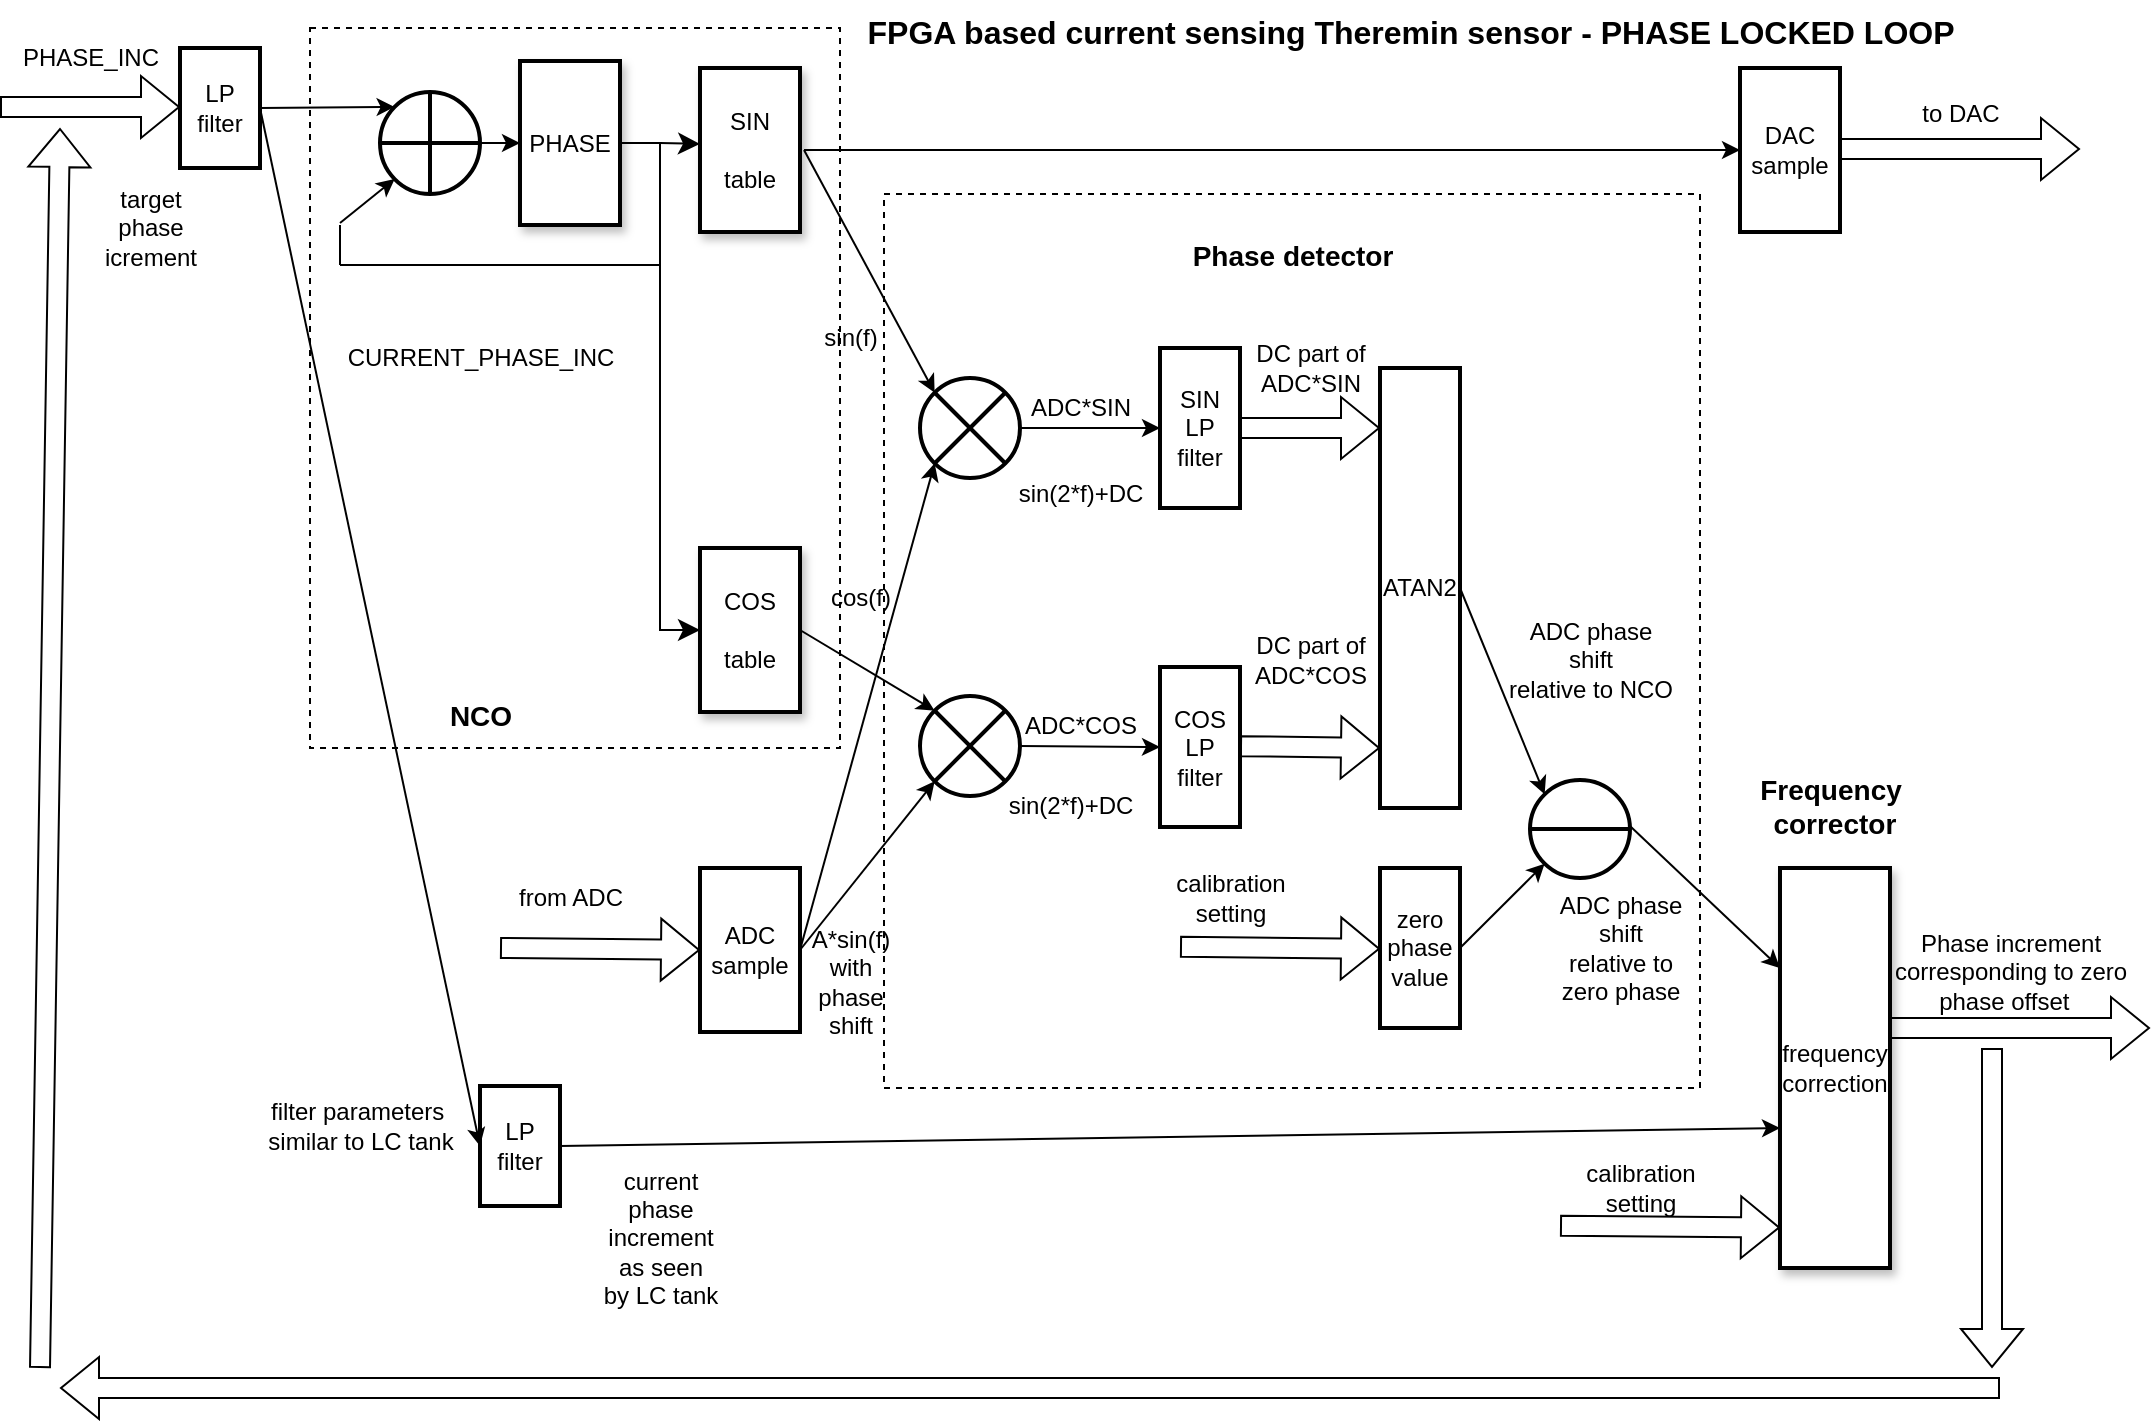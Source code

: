 <mxfile version="22.1.17" type="device">
  <diagram name="Страница — 1" id="awgZQZ2jNbD-N3x762fQ">
    <mxGraphModel dx="1500" dy="757" grid="1" gridSize="10" guides="1" tooltips="1" connect="1" arrows="1" fold="1" page="1" pageScale="1" pageWidth="1169" pageHeight="827" math="0" shadow="0">
      <root>
        <mxCell id="0" />
        <mxCell id="1" parent="0" />
        <mxCell id="97ZNiib0oYw3oGOegRlO-22" value="" style="rounded=0;whiteSpace=wrap;html=1;fillColor=none;dashed=1;" vertex="1" parent="1">
          <mxGeometry x="165" y="40" width="265" height="360" as="geometry" />
        </mxCell>
        <mxCell id="97ZNiib0oYw3oGOegRlO-28" value="" style="rounded=0;whiteSpace=wrap;html=1;fillColor=none;dashed=1;" vertex="1" parent="1">
          <mxGeometry x="452" y="123" width="408" height="447" as="geometry" />
        </mxCell>
        <mxCell id="49Ez8LQvkiXUo5bIbuk2-1" value="PHASE" style="rounded=0;whiteSpace=wrap;html=1;strokeWidth=2;shadow=1;" parent="1" vertex="1">
          <mxGeometry x="270" y="56.5" width="50" height="82" as="geometry" />
        </mxCell>
        <mxCell id="49Ez8LQvkiXUo5bIbuk2-2" value="LP &lt;br&gt;filter" style="rounded=0;whiteSpace=wrap;html=1;strokeWidth=2;" parent="1" vertex="1">
          <mxGeometry x="100" y="50" width="40" height="60" as="geometry" />
        </mxCell>
        <mxCell id="49Ez8LQvkiXUo5bIbuk2-4" value="PHASE_INC" style="text;html=1;align=center;verticalAlign=middle;resizable=0;points=[];autosize=1;strokeColor=none;fillColor=none;" parent="1" vertex="1">
          <mxGeometry x="10" y="40" width="90" height="30" as="geometry" />
        </mxCell>
        <mxCell id="49Ez8LQvkiXUo5bIbuk2-9" style="edgeStyle=orthogonalEdgeStyle;rounded=0;orthogonalLoop=1;jettySize=auto;html=1;exitX=1;exitY=0.5;exitDx=0;exitDy=0;entryX=0;entryY=0.5;entryDx=0;entryDy=0;" parent="1" source="49Ez8LQvkiXUo5bIbuk2-7" target="49Ez8LQvkiXUo5bIbuk2-1" edge="1">
          <mxGeometry relative="1" as="geometry" />
        </mxCell>
        <mxCell id="49Ez8LQvkiXUo5bIbuk2-7" value="" style="shape=orEllipse;perimeter=ellipsePerimeter;whiteSpace=wrap;html=1;backgroundOutline=1;strokeWidth=2;shadow=0;" parent="1" vertex="1">
          <mxGeometry x="200" y="72" width="50" height="51" as="geometry" />
        </mxCell>
        <mxCell id="49Ez8LQvkiXUo5bIbuk2-12" value="SIN&lt;br&gt;&lt;br&gt;table" style="rounded=0;whiteSpace=wrap;html=1;strokeWidth=2;perimeterSpacing=2;shadow=1;" parent="1" vertex="1">
          <mxGeometry x="360" y="60" width="50" height="82" as="geometry" />
        </mxCell>
        <mxCell id="49Ez8LQvkiXUo5bIbuk2-13" value="COS&lt;br&gt;&lt;br&gt;table" style="rounded=0;whiteSpace=wrap;html=1;strokeWidth=2;shadow=1;" parent="1" vertex="1">
          <mxGeometry x="360" y="300" width="50" height="82" as="geometry" />
        </mxCell>
        <mxCell id="49Ez8LQvkiXUo5bIbuk2-15" value="" style="edgeStyle=elbowEdgeStyle;elbow=horizontal;endArrow=classic;html=1;curved=0;rounded=0;endSize=8;startSize=8;entryX=0;entryY=0.5;entryDx=0;entryDy=0;exitX=1;exitY=0.5;exitDx=0;exitDy=0;" parent="1" source="49Ez8LQvkiXUo5bIbuk2-1" edge="1">
          <mxGeometry width="50" height="50" relative="1" as="geometry">
            <mxPoint x="280" y="257" as="sourcePoint" />
            <mxPoint x="360" y="98" as="targetPoint" />
          </mxGeometry>
        </mxCell>
        <mxCell id="49Ez8LQvkiXUo5bIbuk2-16" value="" style="edgeStyle=elbowEdgeStyle;elbow=horizontal;endArrow=classic;html=1;curved=0;rounded=0;endSize=8;startSize=8;entryX=0;entryY=0.5;entryDx=0;entryDy=0;exitX=1;exitY=0.5;exitDx=0;exitDy=0;" parent="1" source="49Ez8LQvkiXUo5bIbuk2-1" target="49Ez8LQvkiXUo5bIbuk2-13" edge="1">
          <mxGeometry width="50" height="50" relative="1" as="geometry">
            <mxPoint x="230" y="320" as="sourcePoint" />
            <mxPoint x="280" y="270" as="targetPoint" />
          </mxGeometry>
        </mxCell>
        <mxCell id="49Ez8LQvkiXUo5bIbuk2-17" value="" style="shape=sumEllipse;perimeter=ellipsePerimeter;whiteSpace=wrap;html=1;backgroundOutline=1;strokeWidth=2;" parent="1" vertex="1">
          <mxGeometry x="470" y="215" width="50" height="50" as="geometry" />
        </mxCell>
        <mxCell id="49Ez8LQvkiXUo5bIbuk2-18" value="" style="shape=sumEllipse;perimeter=ellipsePerimeter;whiteSpace=wrap;html=1;backgroundOutline=1;strokeWidth=2;" parent="1" vertex="1">
          <mxGeometry x="470" y="374" width="50" height="50" as="geometry" />
        </mxCell>
        <mxCell id="49Ez8LQvkiXUo5bIbuk2-21" value="" style="endArrow=classic;html=1;rounded=0;entryX=0;entryY=0;entryDx=0;entryDy=0;exitX=1;exitY=0.5;exitDx=0;exitDy=0;" parent="1" source="49Ez8LQvkiXUo5bIbuk2-12" target="49Ez8LQvkiXUo5bIbuk2-17" edge="1">
          <mxGeometry width="50" height="50" relative="1" as="geometry">
            <mxPoint x="440" y="123" as="sourcePoint" />
            <mxPoint x="508.787" y="151.787" as="targetPoint" />
          </mxGeometry>
        </mxCell>
        <mxCell id="49Ez8LQvkiXUo5bIbuk2-22" value="" style="endArrow=classic;html=1;rounded=0;entryX=0;entryY=0;entryDx=0;entryDy=0;exitX=1;exitY=0.5;exitDx=0;exitDy=0;" parent="1" source="49Ez8LQvkiXUo5bIbuk2-13" target="49Ez8LQvkiXUo5bIbuk2-18" edge="1">
          <mxGeometry width="50" height="50" relative="1" as="geometry">
            <mxPoint x="440" y="390" as="sourcePoint" />
            <mxPoint x="495" y="424" as="targetPoint" />
          </mxGeometry>
        </mxCell>
        <mxCell id="49Ez8LQvkiXUo5bIbuk2-23" value="ADC&lt;br&gt;sample" style="rounded=0;whiteSpace=wrap;html=1;strokeWidth=2;" parent="1" vertex="1">
          <mxGeometry x="360" y="460" width="50" height="82" as="geometry" />
        </mxCell>
        <mxCell id="49Ez8LQvkiXUo5bIbuk2-27" value="" style="shape=flexArrow;endArrow=classic;html=1;rounded=0;entryX=0;entryY=0.5;entryDx=0;entryDy=0;" parent="1" target="49Ez8LQvkiXUo5bIbuk2-23" edge="1">
          <mxGeometry width="50" height="50" relative="1" as="geometry">
            <mxPoint x="260" y="500" as="sourcePoint" />
            <mxPoint x="370" y="524" as="targetPoint" />
          </mxGeometry>
        </mxCell>
        <mxCell id="49Ez8LQvkiXUo5bIbuk2-31" value="" style="endArrow=classic;html=1;rounded=0;entryX=0;entryY=1;entryDx=0;entryDy=0;exitX=1;exitY=0.5;exitDx=0;exitDy=0;" parent="1" source="49Ez8LQvkiXUo5bIbuk2-23" target="49Ez8LQvkiXUo5bIbuk2-17" edge="1">
          <mxGeometry width="50" height="50" relative="1" as="geometry">
            <mxPoint x="440" y="460" as="sourcePoint" />
            <mxPoint x="370" y="340" as="targetPoint" />
          </mxGeometry>
        </mxCell>
        <mxCell id="49Ez8LQvkiXUo5bIbuk2-32" value="" style="endArrow=classic;html=1;rounded=0;entryX=0;entryY=1;entryDx=0;entryDy=0;exitX=1;exitY=0.5;exitDx=0;exitDy=0;" parent="1" source="49Ez8LQvkiXUo5bIbuk2-23" target="49Ez8LQvkiXUo5bIbuk2-18" edge="1">
          <mxGeometry width="50" height="50" relative="1" as="geometry">
            <mxPoint x="440" y="514" as="sourcePoint" />
            <mxPoint x="490" y="464" as="targetPoint" />
          </mxGeometry>
        </mxCell>
        <mxCell id="49Ez8LQvkiXUo5bIbuk2-43" value="" style="endArrow=classic;html=1;rounded=0;exitX=1;exitY=0.5;exitDx=0;exitDy=0;entryX=0;entryY=0.5;entryDx=0;entryDy=0;" parent="1" source="49Ez8LQvkiXUo5bIbuk2-17" target="49Ez8LQvkiXUo5bIbuk2-93" edge="1">
          <mxGeometry width="50" height="50" relative="1" as="geometry">
            <mxPoint x="580" y="170" as="sourcePoint" />
            <mxPoint x="560" y="240" as="targetPoint" />
          </mxGeometry>
        </mxCell>
        <mxCell id="49Ez8LQvkiXUo5bIbuk2-56" value="" style="endArrow=classic;html=1;rounded=0;exitX=1;exitY=0.5;exitDx=0;exitDy=0;entryX=0;entryY=0.5;entryDx=0;entryDy=0;" parent="1" source="49Ez8LQvkiXUo5bIbuk2-18" target="49Ez8LQvkiXUo5bIbuk2-92" edge="1">
          <mxGeometry width="50" height="50" relative="1" as="geometry">
            <mxPoint x="560" y="434" as="sourcePoint" />
            <mxPoint x="560" y="399" as="targetPoint" />
          </mxGeometry>
        </mxCell>
        <mxCell id="49Ez8LQvkiXUo5bIbuk2-59" value="DAC&lt;br&gt;sample" style="rounded=0;whiteSpace=wrap;html=1;strokeWidth=2;" parent="1" vertex="1">
          <mxGeometry x="880" y="60" width="50" height="82" as="geometry" />
        </mxCell>
        <mxCell id="49Ez8LQvkiXUo5bIbuk2-60" value="" style="endArrow=classic;html=1;rounded=0;entryX=0;entryY=0.5;entryDx=0;entryDy=0;exitX=1;exitY=0.5;exitDx=0;exitDy=0;" parent="1" source="49Ez8LQvkiXUo5bIbuk2-12" target="49Ez8LQvkiXUo5bIbuk2-59" edge="1">
          <mxGeometry width="50" height="50" relative="1" as="geometry">
            <mxPoint x="461" y="68" as="sourcePoint" />
            <mxPoint x="560" y="134" as="targetPoint" />
          </mxGeometry>
        </mxCell>
        <mxCell id="49Ez8LQvkiXUo5bIbuk2-61" value="" style="shape=flexArrow;endArrow=classic;html=1;rounded=0;entryX=0;entryY=0.5;entryDx=0;entryDy=0;" parent="1" edge="1">
          <mxGeometry width="50" height="50" relative="1" as="geometry">
            <mxPoint x="930" y="100.5" as="sourcePoint" />
            <mxPoint x="1050" y="100.5" as="targetPoint" />
          </mxGeometry>
        </mxCell>
        <mxCell id="49Ez8LQvkiXUo5bIbuk2-62" value="" style="endArrow=classic;html=1;rounded=0;entryX=0;entryY=0;entryDx=0;entryDy=0;exitX=1;exitY=0.5;exitDx=0;exitDy=0;" parent="1" source="49Ez8LQvkiXUo5bIbuk2-2" target="49Ez8LQvkiXUo5bIbuk2-7" edge="1">
          <mxGeometry width="50" height="50" relative="1" as="geometry">
            <mxPoint x="140" y="37.5" as="sourcePoint" />
            <mxPoint x="190" y="-12.5" as="targetPoint" />
          </mxGeometry>
        </mxCell>
        <mxCell id="49Ez8LQvkiXUo5bIbuk2-63" value="" style="endArrow=none;html=1;rounded=0;" parent="1" edge="1">
          <mxGeometry width="50" height="50" relative="1" as="geometry">
            <mxPoint x="180" y="158.5" as="sourcePoint" />
            <mxPoint x="340" y="158.5" as="targetPoint" />
          </mxGeometry>
        </mxCell>
        <mxCell id="49Ez8LQvkiXUo5bIbuk2-64" value="" style="endArrow=none;html=1;rounded=0;" parent="1" edge="1">
          <mxGeometry width="50" height="50" relative="1" as="geometry">
            <mxPoint x="180" y="158.5" as="sourcePoint" />
            <mxPoint x="180" y="138.5" as="targetPoint" />
          </mxGeometry>
        </mxCell>
        <mxCell id="49Ez8LQvkiXUo5bIbuk2-65" value="" style="endArrow=classic;html=1;rounded=0;entryX=0;entryY=1;entryDx=0;entryDy=0;" parent="1" target="49Ez8LQvkiXUo5bIbuk2-7" edge="1">
          <mxGeometry width="50" height="50" relative="1" as="geometry">
            <mxPoint x="180" y="137.5" as="sourcePoint" />
            <mxPoint x="140" y="127.5" as="targetPoint" />
          </mxGeometry>
        </mxCell>
        <mxCell id="49Ez8LQvkiXUo5bIbuk2-66" value="from ADC" style="text;html=1;align=center;verticalAlign=middle;resizable=0;points=[];autosize=1;strokeColor=none;fillColor=none;" parent="1" vertex="1">
          <mxGeometry x="255" y="460" width="80" height="30" as="geometry" />
        </mxCell>
        <mxCell id="49Ez8LQvkiXUo5bIbuk2-67" value="to DAC" style="text;html=1;align=center;verticalAlign=middle;resizable=0;points=[];autosize=1;strokeColor=none;fillColor=none;" parent="1" vertex="1">
          <mxGeometry x="960" y="68" width="60" height="30" as="geometry" />
        </mxCell>
        <mxCell id="49Ez8LQvkiXUo5bIbuk2-92" value="COS&lt;br&gt;LP&lt;br&gt;filter" style="rounded=0;whiteSpace=wrap;html=1;strokeWidth=2;" parent="1" vertex="1">
          <mxGeometry x="590" y="359.5" width="40" height="80" as="geometry" />
        </mxCell>
        <mxCell id="49Ez8LQvkiXUo5bIbuk2-93" value="SIN&lt;br&gt;LP&lt;br&gt;filter" style="rounded=0;whiteSpace=wrap;html=1;strokeWidth=2;" parent="1" vertex="1">
          <mxGeometry x="590" y="200" width="40" height="80" as="geometry" />
        </mxCell>
        <mxCell id="49Ez8LQvkiXUo5bIbuk2-95" value="" style="shape=flexArrow;endArrow=classic;html=1;rounded=0;exitX=1;exitY=0.5;exitDx=0;exitDy=0;" parent="1" source="49Ez8LQvkiXUo5bIbuk2-93" edge="1">
          <mxGeometry width="50" height="50" relative="1" as="geometry">
            <mxPoint x="630" y="245.5" as="sourcePoint" />
            <mxPoint x="700" y="240" as="targetPoint" />
          </mxGeometry>
        </mxCell>
        <mxCell id="49Ez8LQvkiXUo5bIbuk2-96" value="" style="shape=flexArrow;endArrow=classic;html=1;rounded=0;exitX=1;exitY=0.5;exitDx=0;exitDy=0;" parent="1" edge="1">
          <mxGeometry width="50" height="50" relative="1" as="geometry">
            <mxPoint x="630" y="399.07" as="sourcePoint" />
            <mxPoint x="700" y="400" as="targetPoint" />
          </mxGeometry>
        </mxCell>
        <mxCell id="49Ez8LQvkiXUo5bIbuk2-98" value="DC part of&lt;br&gt;ADC*SIN" style="text;html=1;align=center;verticalAlign=middle;resizable=0;points=[];autosize=1;strokeColor=none;fillColor=none;" parent="1" vertex="1">
          <mxGeometry x="625" y="190" width="80" height="40" as="geometry" />
        </mxCell>
        <mxCell id="49Ez8LQvkiXUo5bIbuk2-99" value="DC part of&lt;br&gt;ADC*COS" style="text;html=1;align=center;verticalAlign=middle;resizable=0;points=[];autosize=1;strokeColor=none;fillColor=none;" parent="1" vertex="1">
          <mxGeometry x="625" y="335.5" width="80" height="40" as="geometry" />
        </mxCell>
        <mxCell id="49Ez8LQvkiXUo5bIbuk2-101" value="&lt;font style=&quot;font-size: 16px;&quot;&gt;&lt;b&gt;FPGA based current sensing Theremin sensor - PHASE LOCKED LOOP&lt;/b&gt;&lt;/font&gt;" style="text;html=1;align=center;verticalAlign=middle;resizable=0;points=[];autosize=1;strokeColor=none;fillColor=none;" parent="1" vertex="1">
          <mxGeometry x="430" y="26.5" width="570" height="30" as="geometry" />
        </mxCell>
        <mxCell id="49Ez8LQvkiXUo5bIbuk2-102" value="LP &lt;br&gt;filter" style="rounded=0;whiteSpace=wrap;html=1;strokeWidth=2;" parent="1" vertex="1">
          <mxGeometry x="250" y="569" width="40" height="60" as="geometry" />
        </mxCell>
        <mxCell id="49Ez8LQvkiXUo5bIbuk2-103" value="" style="endArrow=classic;html=1;rounded=0;entryX=0;entryY=0.5;entryDx=0;entryDy=0;exitX=1;exitY=0.5;exitDx=0;exitDy=0;" parent="1" source="49Ez8LQvkiXUo5bIbuk2-2" target="49Ez8LQvkiXUo5bIbuk2-102" edge="1">
          <mxGeometry width="50" height="50" relative="1" as="geometry">
            <mxPoint x="150" y="90" as="sourcePoint" />
            <mxPoint x="217" y="90" as="targetPoint" />
          </mxGeometry>
        </mxCell>
        <mxCell id="49Ez8LQvkiXUo5bIbuk2-104" value="" style="shape=flexArrow;endArrow=classic;html=1;rounded=0;exitX=1;exitY=0.5;exitDx=0;exitDy=0;" parent="1" edge="1">
          <mxGeometry width="50" height="50" relative="1" as="geometry">
            <mxPoint x="10" y="79.5" as="sourcePoint" />
            <mxPoint x="100" y="79.5" as="targetPoint" />
          </mxGeometry>
        </mxCell>
        <mxCell id="49Ez8LQvkiXUo5bIbuk2-105" value="target&lt;br&gt;phase&lt;br&gt;icrement" style="text;html=1;align=center;verticalAlign=middle;resizable=0;points=[];autosize=1;strokeColor=none;fillColor=none;" parent="1" vertex="1">
          <mxGeometry x="50" y="110" width="70" height="60" as="geometry" />
        </mxCell>
        <mxCell id="49Ez8LQvkiXUo5bIbuk2-106" value="current&lt;br&gt;phase&lt;br&gt;increment&lt;br&gt;as seen&lt;br&gt;by LC tank" style="text;html=1;align=center;verticalAlign=middle;resizable=0;points=[];autosize=1;strokeColor=none;fillColor=none;" parent="1" vertex="1">
          <mxGeometry x="300" y="600" width="80" height="90" as="geometry" />
        </mxCell>
        <mxCell id="49Ez8LQvkiXUo5bIbuk2-107" value="CURRENT_PHASE_INC" style="text;html=1;align=center;verticalAlign=middle;resizable=0;points=[];autosize=1;strokeColor=none;fillColor=none;" parent="1" vertex="1">
          <mxGeometry x="170" y="190" width="160" height="30" as="geometry" />
        </mxCell>
        <mxCell id="97ZNiib0oYw3oGOegRlO-1" value="ADC*SIN" style="text;html=1;align=center;verticalAlign=middle;resizable=0;points=[];autosize=1;strokeColor=none;fillColor=none;" vertex="1" parent="1">
          <mxGeometry x="515" y="215" width="70" height="30" as="geometry" />
        </mxCell>
        <mxCell id="97ZNiib0oYw3oGOegRlO-2" value="ADC*COS" style="text;html=1;align=center;verticalAlign=middle;resizable=0;points=[];autosize=1;strokeColor=none;fillColor=none;" vertex="1" parent="1">
          <mxGeometry x="510" y="374" width="80" height="30" as="geometry" />
        </mxCell>
        <mxCell id="97ZNiib0oYw3oGOegRlO-3" value="ATAN2" style="rounded=0;whiteSpace=wrap;html=1;strokeWidth=2;" vertex="1" parent="1">
          <mxGeometry x="700" y="210" width="40" height="220" as="geometry" />
        </mxCell>
        <mxCell id="97ZNiib0oYw3oGOegRlO-5" value="ADC phase&lt;br&gt;shift &lt;br&gt;relative to NCO" style="text;html=1;align=center;verticalAlign=middle;resizable=0;points=[];autosize=1;strokeColor=none;fillColor=none;" vertex="1" parent="1">
          <mxGeometry x="750" y="325.5" width="110" height="60" as="geometry" />
        </mxCell>
        <mxCell id="97ZNiib0oYw3oGOegRlO-6" value="" style="shape=lineEllipse;perimeter=ellipsePerimeter;whiteSpace=wrap;html=1;backgroundOutline=1;strokeWidth=2;" vertex="1" parent="1">
          <mxGeometry x="775" y="416" width="50" height="49" as="geometry" />
        </mxCell>
        <mxCell id="97ZNiib0oYw3oGOegRlO-7" value="zero phase&lt;br&gt;value" style="rounded=0;whiteSpace=wrap;html=1;strokeWidth=2;" vertex="1" parent="1">
          <mxGeometry x="700" y="460" width="40" height="80" as="geometry" />
        </mxCell>
        <mxCell id="97ZNiib0oYw3oGOegRlO-8" value="" style="endArrow=classic;html=1;rounded=0;exitX=1;exitY=0.5;exitDx=0;exitDy=0;entryX=0;entryY=0;entryDx=0;entryDy=0;" edge="1" parent="1" source="97ZNiib0oYw3oGOegRlO-3" target="97ZNiib0oYw3oGOegRlO-6">
          <mxGeometry width="50" height="50" relative="1" as="geometry">
            <mxPoint x="870" y="470" as="sourcePoint" />
            <mxPoint x="920" y="420" as="targetPoint" />
          </mxGeometry>
        </mxCell>
        <mxCell id="97ZNiib0oYw3oGOegRlO-9" value="" style="endArrow=classic;html=1;rounded=0;exitX=1;exitY=0.5;exitDx=0;exitDy=0;entryX=0;entryY=1;entryDx=0;entryDy=0;" edge="1" parent="1" source="97ZNiib0oYw3oGOegRlO-7" target="97ZNiib0oYw3oGOegRlO-6">
          <mxGeometry width="50" height="50" relative="1" as="geometry">
            <mxPoint x="870" y="470" as="sourcePoint" />
            <mxPoint x="920" y="420" as="targetPoint" />
          </mxGeometry>
        </mxCell>
        <mxCell id="97ZNiib0oYw3oGOegRlO-10" value="frequency&lt;br&gt;correction" style="rounded=0;whiteSpace=wrap;html=1;strokeWidth=2;shadow=1;" vertex="1" parent="1">
          <mxGeometry x="900" y="460" width="55" height="200" as="geometry" />
        </mxCell>
        <mxCell id="97ZNiib0oYw3oGOegRlO-11" value="" style="endArrow=classic;html=1;rounded=0;exitX=1;exitY=0.5;exitDx=0;exitDy=0;" edge="1" parent="1" source="49Ez8LQvkiXUo5bIbuk2-102">
          <mxGeometry width="50" height="50" relative="1" as="geometry">
            <mxPoint x="520" y="450" as="sourcePoint" />
            <mxPoint x="900" y="590" as="targetPoint" />
          </mxGeometry>
        </mxCell>
        <mxCell id="97ZNiib0oYw3oGOegRlO-12" value="" style="endArrow=classic;html=1;rounded=0;entryX=0;entryY=0.25;entryDx=0;entryDy=0;" edge="1" parent="1" target="97ZNiib0oYw3oGOegRlO-10">
          <mxGeometry width="50" height="50" relative="1" as="geometry">
            <mxPoint x="825" y="439" as="sourcePoint" />
            <mxPoint x="875" y="389" as="targetPoint" />
          </mxGeometry>
        </mxCell>
        <mxCell id="97ZNiib0oYw3oGOegRlO-13" value="" style="shape=flexArrow;endArrow=classic;html=1;rounded=0;" edge="1" parent="1">
          <mxGeometry width="50" height="50" relative="1" as="geometry">
            <mxPoint x="955" y="540" as="sourcePoint" />
            <mxPoint x="1085" y="540" as="targetPoint" />
          </mxGeometry>
        </mxCell>
        <mxCell id="97ZNiib0oYw3oGOegRlO-14" value="Phase increment &lt;br&gt;corresponding to zero&lt;br&gt;phase offset&amp;nbsp;&amp;nbsp;" style="text;html=1;align=center;verticalAlign=middle;resizable=0;points=[];autosize=1;strokeColor=none;fillColor=none;" vertex="1" parent="1">
          <mxGeometry x="945" y="482" width="140" height="60" as="geometry" />
        </mxCell>
        <mxCell id="97ZNiib0oYw3oGOegRlO-15" value="" style="shape=flexArrow;endArrow=classic;html=1;rounded=0;" edge="1" parent="1">
          <mxGeometry width="50" height="50" relative="1" as="geometry">
            <mxPoint x="1006" y="550" as="sourcePoint" />
            <mxPoint x="1006" y="710" as="targetPoint" />
          </mxGeometry>
        </mxCell>
        <mxCell id="97ZNiib0oYw3oGOegRlO-16" value="filter parameters&amp;nbsp;&lt;br&gt;similar to LC tank" style="text;html=1;align=center;verticalAlign=middle;resizable=0;points=[];autosize=1;strokeColor=none;fillColor=none;" vertex="1" parent="1">
          <mxGeometry x="130" y="569" width="120" height="40" as="geometry" />
        </mxCell>
        <mxCell id="97ZNiib0oYw3oGOegRlO-17" value="" style="shape=flexArrow;endArrow=classic;html=1;rounded=0;" edge="1" parent="1">
          <mxGeometry width="50" height="50" relative="1" as="geometry">
            <mxPoint x="1010" y="720" as="sourcePoint" />
            <mxPoint x="40" y="720" as="targetPoint" />
          </mxGeometry>
        </mxCell>
        <mxCell id="97ZNiib0oYw3oGOegRlO-18" value="" style="shape=flexArrow;endArrow=classic;html=1;rounded=0;" edge="1" parent="1">
          <mxGeometry width="50" height="50" relative="1" as="geometry">
            <mxPoint x="30" y="710" as="sourcePoint" />
            <mxPoint x="40" y="90" as="targetPoint" />
          </mxGeometry>
        </mxCell>
        <mxCell id="97ZNiib0oYw3oGOegRlO-19" value="sin(2*f)+DC" style="text;html=1;align=center;verticalAlign=middle;resizable=0;points=[];autosize=1;strokeColor=none;fillColor=none;" vertex="1" parent="1">
          <mxGeometry x="505" y="258" width="90" height="30" as="geometry" />
        </mxCell>
        <mxCell id="97ZNiib0oYw3oGOegRlO-20" value="sin(2*f)+DC" style="text;html=1;align=center;verticalAlign=middle;resizable=0;points=[];autosize=1;strokeColor=none;fillColor=none;" vertex="1" parent="1">
          <mxGeometry x="500" y="414" width="90" height="30" as="geometry" />
        </mxCell>
        <mxCell id="97ZNiib0oYw3oGOegRlO-21" value="A*sin(f)&lt;br&gt;with&lt;br&gt;phase&lt;br&gt;shift" style="text;html=1;align=center;verticalAlign=middle;resizable=0;points=[];autosize=1;strokeColor=none;fillColor=none;" vertex="1" parent="1">
          <mxGeometry x="405" y="482" width="60" height="70" as="geometry" />
        </mxCell>
        <mxCell id="97ZNiib0oYw3oGOegRlO-23" value="ADC phase&lt;br&gt;shift &lt;br&gt;relative to &lt;br&gt;zero phase" style="text;html=1;align=center;verticalAlign=middle;resizable=0;points=[];autosize=1;strokeColor=none;fillColor=none;" vertex="1" parent="1">
          <mxGeometry x="780" y="465" width="80" height="70" as="geometry" />
        </mxCell>
        <mxCell id="97ZNiib0oYw3oGOegRlO-25" value="" style="shape=flexArrow;endArrow=classic;html=1;rounded=0;entryX=0;entryY=0.5;entryDx=0;entryDy=0;" edge="1" parent="1">
          <mxGeometry width="50" height="50" relative="1" as="geometry">
            <mxPoint x="600" y="499.41" as="sourcePoint" />
            <mxPoint x="700" y="500.41" as="targetPoint" />
          </mxGeometry>
        </mxCell>
        <mxCell id="97ZNiib0oYw3oGOegRlO-26" value="calibration&lt;br&gt;setting" style="text;html=1;align=center;verticalAlign=middle;resizable=0;points=[];autosize=1;strokeColor=none;fillColor=none;" vertex="1" parent="1">
          <mxGeometry x="585" y="455" width="80" height="40" as="geometry" />
        </mxCell>
        <mxCell id="97ZNiib0oYw3oGOegRlO-27" value="&lt;b&gt;&lt;font style=&quot;font-size: 14px;&quot;&gt;NCO&lt;/font&gt;&lt;/b&gt;" style="text;html=1;align=center;verticalAlign=middle;resizable=0;points=[];autosize=1;strokeColor=none;fillColor=none;" vertex="1" parent="1">
          <mxGeometry x="225" y="369" width="50" height="30" as="geometry" />
        </mxCell>
        <mxCell id="97ZNiib0oYw3oGOegRlO-29" value="&lt;b&gt;&lt;font style=&quot;font-size: 14px;&quot;&gt;Phase detector&lt;/font&gt;&lt;/b&gt;" style="text;html=1;align=center;verticalAlign=middle;resizable=0;points=[];autosize=1;strokeColor=none;fillColor=none;" vertex="1" parent="1">
          <mxGeometry x="596" y="138.5" width="120" height="30" as="geometry" />
        </mxCell>
        <mxCell id="97ZNiib0oYw3oGOegRlO-30" value="sin(f)" style="text;html=1;align=center;verticalAlign=middle;resizable=0;points=[];autosize=1;strokeColor=none;fillColor=none;" vertex="1" parent="1">
          <mxGeometry x="410" y="180" width="50" height="30" as="geometry" />
        </mxCell>
        <mxCell id="97ZNiib0oYw3oGOegRlO-31" value="cos(f)" style="text;html=1;align=center;verticalAlign=middle;resizable=0;points=[];autosize=1;strokeColor=none;fillColor=none;" vertex="1" parent="1">
          <mxGeometry x="415" y="310" width="50" height="30" as="geometry" />
        </mxCell>
        <mxCell id="97ZNiib0oYw3oGOegRlO-33" value="&lt;b&gt;&lt;font style=&quot;font-size: 14px;&quot;&gt;Frequency&lt;br&gt;&amp;nbsp;corrector&lt;/font&gt;&lt;/b&gt;" style="text;html=1;align=center;verticalAlign=middle;resizable=0;points=[];autosize=1;strokeColor=none;fillColor=none;" vertex="1" parent="1">
          <mxGeometry x="880" y="404" width="90" height="50" as="geometry" />
        </mxCell>
        <mxCell id="97ZNiib0oYw3oGOegRlO-34" value="" style="shape=flexArrow;endArrow=classic;html=1;rounded=0;entryX=0;entryY=0.899;entryDx=0;entryDy=0;entryPerimeter=0;" edge="1" parent="1" target="97ZNiib0oYw3oGOegRlO-10">
          <mxGeometry width="50" height="50" relative="1" as="geometry">
            <mxPoint x="790" y="638.82" as="sourcePoint" />
            <mxPoint x="890" y="639.82" as="targetPoint" />
          </mxGeometry>
        </mxCell>
        <mxCell id="97ZNiib0oYw3oGOegRlO-35" value="calibration&lt;br&gt;setting" style="text;html=1;align=center;verticalAlign=middle;resizable=0;points=[];autosize=1;strokeColor=none;fillColor=none;" vertex="1" parent="1">
          <mxGeometry x="790" y="600" width="80" height="40" as="geometry" />
        </mxCell>
      </root>
    </mxGraphModel>
  </diagram>
</mxfile>
